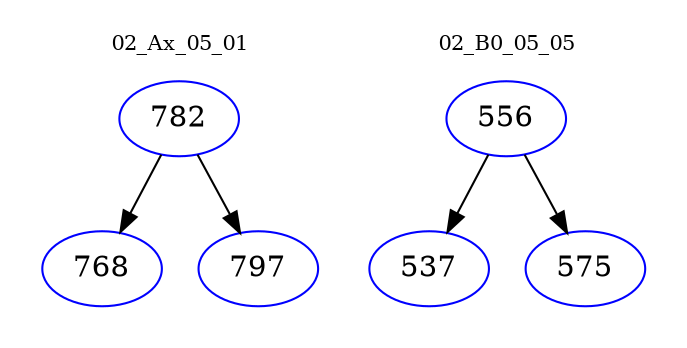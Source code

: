 digraph{
subgraph cluster_0 {
color = white
label = "02_Ax_05_01";
fontsize=10;
T0_782 [label="782", color="blue"]
T0_782 -> T0_768 [color="black"]
T0_768 [label="768", color="blue"]
T0_782 -> T0_797 [color="black"]
T0_797 [label="797", color="blue"]
}
subgraph cluster_1 {
color = white
label = "02_B0_05_05";
fontsize=10;
T1_556 [label="556", color="blue"]
T1_556 -> T1_537 [color="black"]
T1_537 [label="537", color="blue"]
T1_556 -> T1_575 [color="black"]
T1_575 [label="575", color="blue"]
}
}
